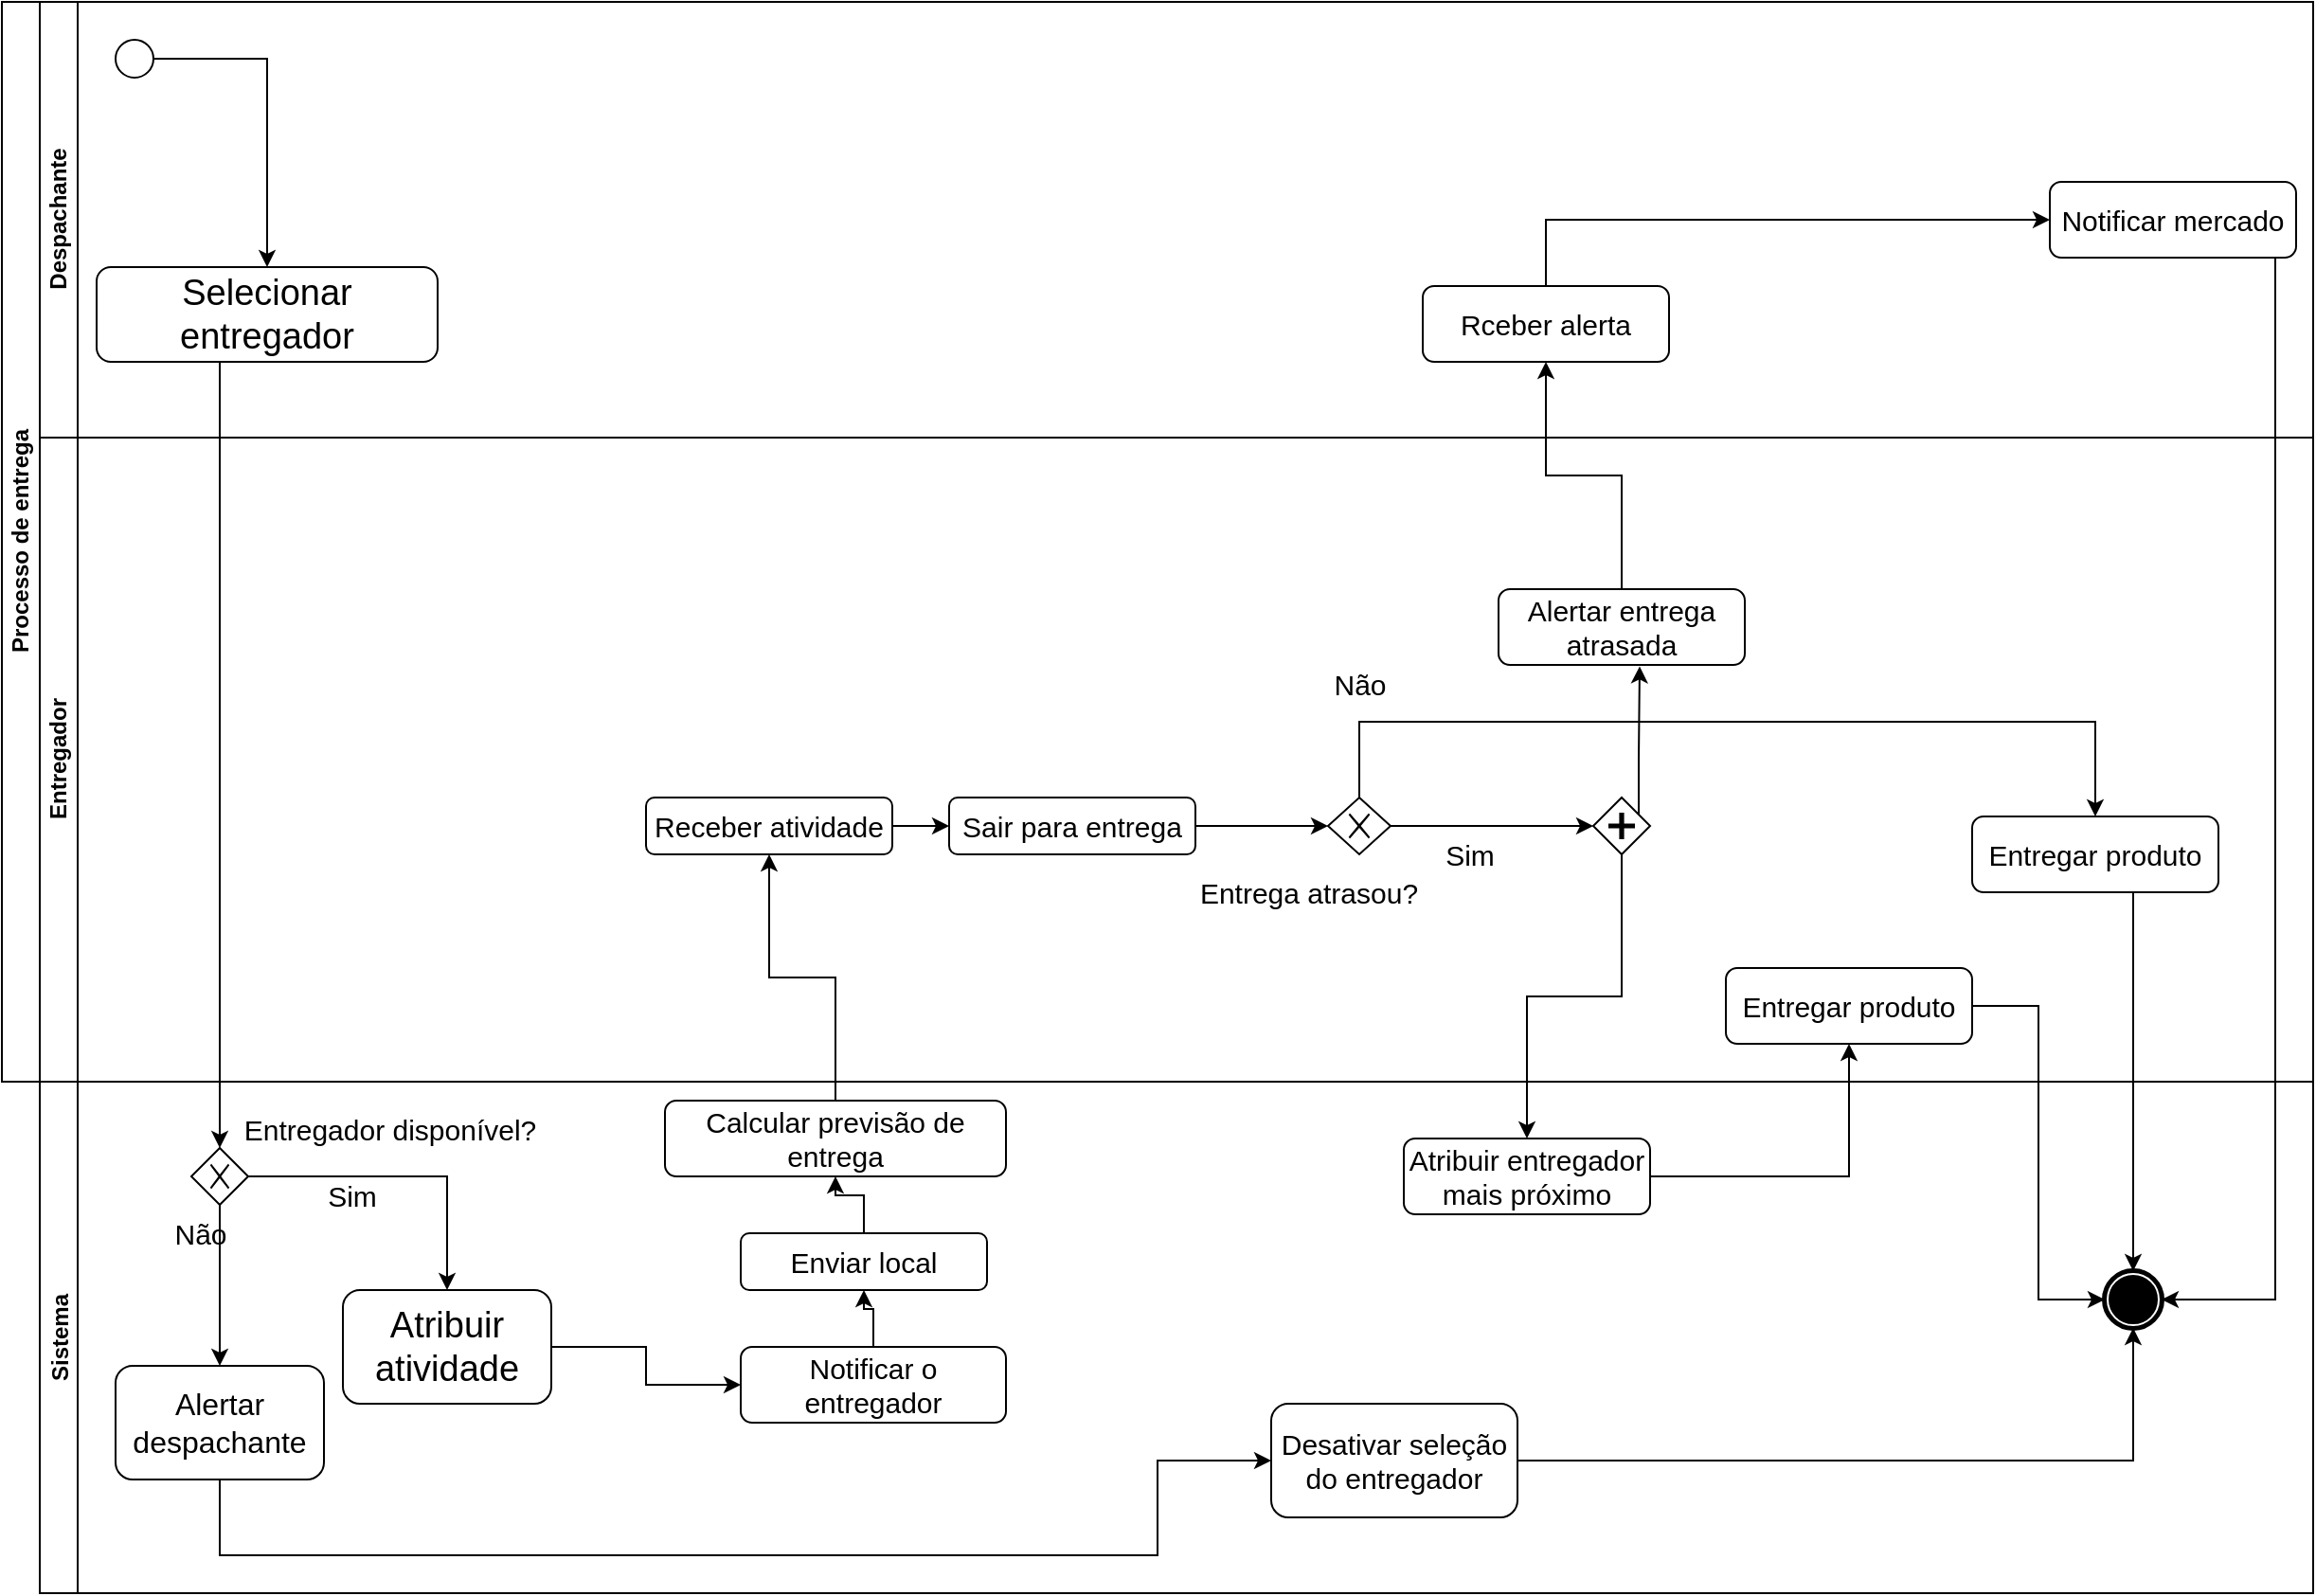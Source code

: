 <mxfile version="14.5.1" type="device"><diagram id="Om5B9leYrOPFPOK-4B6S" name="Página-1"><mxGraphModel dx="1704" dy="988" grid="1" gridSize="10" guides="1" tooltips="1" connect="1" arrows="1" fold="1" page="1" pageScale="1" pageWidth="827" pageHeight="1169" math="0" shadow="0"><root><mxCell id="0"/><mxCell id="1" parent="0"/><mxCell id="18oqkbFjKcLwBny474FX-1" value="Processo de entrega" style="swimlane;html=1;childLayout=stackLayout;resizeParent=1;resizeParentMax=0;horizontal=0;startSize=20;horizontalStack=0;" vertex="1" parent="1"><mxGeometry x="160" y="30" width="1220" height="570" as="geometry"/></mxCell><mxCell id="18oqkbFjKcLwBny474FX-2" value="Despachante" style="swimlane;html=1;startSize=20;horizontal=0;" vertex="1" parent="18oqkbFjKcLwBny474FX-1"><mxGeometry x="20" width="1200" height="230" as="geometry"/></mxCell><mxCell id="18oqkbFjKcLwBny474FX-17" style="edgeStyle=orthogonalEdgeStyle;rounded=0;orthogonalLoop=1;jettySize=auto;html=1;entryX=0.5;entryY=0;entryDx=0;entryDy=0;fontSize=9;" edge="1" parent="18oqkbFjKcLwBny474FX-2" source="18oqkbFjKcLwBny474FX-5" target="18oqkbFjKcLwBny474FX-9"><mxGeometry relative="1" as="geometry"><Array as="points"><mxPoint x="120" y="30"/></Array></mxGeometry></mxCell><mxCell id="18oqkbFjKcLwBny474FX-5" value="" style="shape=mxgraph.bpmn.shape;html=1;verticalLabelPosition=bottom;labelBackgroundColor=#ffffff;verticalAlign=top;align=center;perimeter=ellipsePerimeter;outlineConnect=0;outline=standard;symbol=general;" vertex="1" parent="18oqkbFjKcLwBny474FX-2"><mxGeometry x="40" y="20" width="20" height="20" as="geometry"/></mxCell><mxCell id="18oqkbFjKcLwBny474FX-9" value="Selecionar entregador" style="rounded=1;whiteSpace=wrap;html=1;fontSize=19;" vertex="1" parent="18oqkbFjKcLwBny474FX-2"><mxGeometry x="30" y="140" width="180" height="50" as="geometry"/></mxCell><mxCell id="18oqkbFjKcLwBny474FX-43" value="Notificar mercado" style="rounded=1;whiteSpace=wrap;html=1;fontSize=15;" vertex="1" parent="18oqkbFjKcLwBny474FX-2"><mxGeometry x="1061" y="95" width="130" height="40" as="geometry"/></mxCell><mxCell id="18oqkbFjKcLwBny474FX-91" style="edgeStyle=orthogonalEdgeStyle;rounded=0;orthogonalLoop=1;jettySize=auto;html=1;entryX=0;entryY=0.5;entryDx=0;entryDy=0;fontSize=11;" edge="1" parent="18oqkbFjKcLwBny474FX-2" source="18oqkbFjKcLwBny474FX-62" target="18oqkbFjKcLwBny474FX-43"><mxGeometry relative="1" as="geometry"><Array as="points"><mxPoint x="795" y="115"/></Array></mxGeometry></mxCell><mxCell id="18oqkbFjKcLwBny474FX-62" value="Rceber alerta" style="rounded=1;whiteSpace=wrap;html=1;fontSize=15;" vertex="1" parent="18oqkbFjKcLwBny474FX-2"><mxGeometry x="730" y="150" width="130" height="40" as="geometry"/></mxCell><mxCell id="18oqkbFjKcLwBny474FX-68" style="edgeStyle=orthogonalEdgeStyle;rounded=0;orthogonalLoop=1;jettySize=auto;html=1;entryX=0.5;entryY=1;entryDx=0;entryDy=0;fontSize=12;" edge="1" parent="18oqkbFjKcLwBny474FX-1" source="18oqkbFjKcLwBny474FX-42" target="18oqkbFjKcLwBny474FX-62"><mxGeometry relative="1" as="geometry"/></mxCell><mxCell id="18oqkbFjKcLwBny474FX-3" value="Entregador" style="swimlane;html=1;startSize=20;horizontal=0;" vertex="1" parent="18oqkbFjKcLwBny474FX-1"><mxGeometry x="20" y="230" width="1200" height="340" as="geometry"/></mxCell><mxCell id="18oqkbFjKcLwBny474FX-75" style="edgeStyle=orthogonalEdgeStyle;rounded=0;orthogonalLoop=1;jettySize=auto;html=1;entryX=0;entryY=0.5;entryDx=0;entryDy=0;fontSize=11;" edge="1" parent="18oqkbFjKcLwBny474FX-3" source="18oqkbFjKcLwBny474FX-33" target="18oqkbFjKcLwBny474FX-74"><mxGeometry relative="1" as="geometry"/></mxCell><mxCell id="18oqkbFjKcLwBny474FX-33" value="Sair para entrega" style="rounded=1;whiteSpace=wrap;html=1;fontSize=15;" vertex="1" parent="18oqkbFjKcLwBny474FX-3"><mxGeometry x="480" y="190" width="130" height="30" as="geometry"/></mxCell><mxCell id="18oqkbFjKcLwBny474FX-77" style="edgeStyle=orthogonalEdgeStyle;rounded=0;orthogonalLoop=1;jettySize=auto;html=1;entryX=0.573;entryY=1.018;entryDx=0;entryDy=0;entryPerimeter=0;fontSize=11;" edge="1" parent="18oqkbFjKcLwBny474FX-3" source="18oqkbFjKcLwBny474FX-36" target="18oqkbFjKcLwBny474FX-42"><mxGeometry relative="1" as="geometry"><Array as="points"><mxPoint x="844" y="170"/><mxPoint x="844" y="170"/></Array></mxGeometry></mxCell><mxCell id="18oqkbFjKcLwBny474FX-36" value="" style="shape=mxgraph.bpmn.shape;html=1;verticalLabelPosition=bottom;labelBackgroundColor=#ffffff;verticalAlign=top;align=center;perimeter=rhombusPerimeter;background=gateway;outlineConnect=0;outline=none;symbol=parallelGw;fontSize=9;" vertex="1" parent="18oqkbFjKcLwBny474FX-3"><mxGeometry x="820" y="190" width="30" height="30" as="geometry"/></mxCell><mxCell id="18oqkbFjKcLwBny474FX-37" value="Sim" style="text;html=1;strokeColor=none;fillColor=none;align=center;verticalAlign=middle;whiteSpace=wrap;rounded=0;fontSize=15;" vertex="1" parent="18oqkbFjKcLwBny474FX-3"><mxGeometry x="700" y="210" width="110" height="20" as="geometry"/></mxCell><mxCell id="18oqkbFjKcLwBny474FX-61" style="edgeStyle=orthogonalEdgeStyle;rounded=0;orthogonalLoop=1;jettySize=auto;html=1;entryX=0;entryY=0.5;entryDx=0;entryDy=0;fontSize=12;" edge="1" parent="18oqkbFjKcLwBny474FX-3" source="18oqkbFjKcLwBny474FX-58" target="18oqkbFjKcLwBny474FX-33"><mxGeometry relative="1" as="geometry"/></mxCell><mxCell id="18oqkbFjKcLwBny474FX-58" value="Receber atividade" style="rounded=1;whiteSpace=wrap;html=1;fontSize=15;" vertex="1" parent="18oqkbFjKcLwBny474FX-3"><mxGeometry x="320" y="190" width="130" height="30" as="geometry"/></mxCell><mxCell id="18oqkbFjKcLwBny474FX-42" value="Alertar entrega atrasada" style="rounded=1;whiteSpace=wrap;html=1;fontSize=15;" vertex="1" parent="18oqkbFjKcLwBny474FX-3"><mxGeometry x="770" y="80" width="130" height="40" as="geometry"/></mxCell><mxCell id="18oqkbFjKcLwBny474FX-73" value="Entregar produto" style="rounded=1;whiteSpace=wrap;html=1;fontSize=15;" vertex="1" parent="18oqkbFjKcLwBny474FX-3"><mxGeometry x="1020" y="200" width="130" height="40" as="geometry"/></mxCell><mxCell id="18oqkbFjKcLwBny474FX-76" style="edgeStyle=orthogonalEdgeStyle;rounded=0;orthogonalLoop=1;jettySize=auto;html=1;entryX=0;entryY=0.5;entryDx=0;entryDy=0;fontSize=11;" edge="1" parent="18oqkbFjKcLwBny474FX-3" source="18oqkbFjKcLwBny474FX-74" target="18oqkbFjKcLwBny474FX-36"><mxGeometry relative="1" as="geometry"/></mxCell><mxCell id="18oqkbFjKcLwBny474FX-80" style="edgeStyle=orthogonalEdgeStyle;rounded=0;orthogonalLoop=1;jettySize=auto;html=1;entryX=0.5;entryY=0;entryDx=0;entryDy=0;fontSize=11;" edge="1" parent="18oqkbFjKcLwBny474FX-3" source="18oqkbFjKcLwBny474FX-74" target="18oqkbFjKcLwBny474FX-73"><mxGeometry relative="1" as="geometry"><Array as="points"><mxPoint x="696" y="150"/><mxPoint x="1085" y="150"/></Array></mxGeometry></mxCell><mxCell id="18oqkbFjKcLwBny474FX-74" value="" style="shape=mxgraph.bpmn.shape;html=1;verticalLabelPosition=bottom;labelBackgroundColor=#ffffff;verticalAlign=top;align=center;perimeter=rhombusPerimeter;background=gateway;outlineConnect=0;outline=none;symbol=exclusiveGw;fontSize=11;" vertex="1" parent="18oqkbFjKcLwBny474FX-3"><mxGeometry x="680" y="190" width="33" height="30" as="geometry"/></mxCell><mxCell id="18oqkbFjKcLwBny474FX-78" value="Entrega atrasou?" style="text;html=1;strokeColor=none;fillColor=none;align=center;verticalAlign=middle;whiteSpace=wrap;rounded=0;fontSize=15;" vertex="1" parent="18oqkbFjKcLwBny474FX-3"><mxGeometry x="610" y="230" width="120" height="20" as="geometry"/></mxCell><mxCell id="18oqkbFjKcLwBny474FX-81" value="Não" style="text;html=1;strokeColor=none;fillColor=none;align=center;verticalAlign=middle;whiteSpace=wrap;rounded=0;fontSize=15;" vertex="1" parent="18oqkbFjKcLwBny474FX-3"><mxGeometry x="666.5" y="120" width="60" height="20" as="geometry"/></mxCell><mxCell id="18oqkbFjKcLwBny474FX-85" value="Entregar produto" style="rounded=1;whiteSpace=wrap;html=1;fontSize=15;" vertex="1" parent="18oqkbFjKcLwBny474FX-3"><mxGeometry x="890" y="280" width="130" height="40" as="geometry"/></mxCell><mxCell id="18oqkbFjKcLwBny474FX-51" value="Sistema" style="swimlane;startSize=20;horizontal=0;fontSize=12;" vertex="1" parent="1"><mxGeometry x="180" y="600" width="1200" height="270" as="geometry"/></mxCell><mxCell id="18oqkbFjKcLwBny474FX-16" value="Atribuir atividade" style="rounded=1;whiteSpace=wrap;html=1;fontSize=19;" vertex="1" parent="18oqkbFjKcLwBny474FX-51"><mxGeometry x="160" y="110" width="110" height="60" as="geometry"/></mxCell><mxCell id="18oqkbFjKcLwBny474FX-54" style="edgeStyle=orthogonalEdgeStyle;rounded=0;orthogonalLoop=1;jettySize=auto;html=1;fontSize=12;" edge="1" parent="18oqkbFjKcLwBny474FX-51" source="18oqkbFjKcLwBny474FX-18" target="18oqkbFjKcLwBny474FX-24"><mxGeometry relative="1" as="geometry"/></mxCell><mxCell id="18oqkbFjKcLwBny474FX-55" style="edgeStyle=orthogonalEdgeStyle;rounded=0;orthogonalLoop=1;jettySize=auto;html=1;fontSize=12;" edge="1" parent="18oqkbFjKcLwBny474FX-51" source="18oqkbFjKcLwBny474FX-18" target="18oqkbFjKcLwBny474FX-16"><mxGeometry relative="1" as="geometry"/></mxCell><mxCell id="18oqkbFjKcLwBny474FX-18" value="" style="shape=mxgraph.bpmn.shape;html=1;verticalLabelPosition=bottom;labelBackgroundColor=#ffffff;verticalAlign=top;align=center;perimeter=rhombusPerimeter;background=gateway;outlineConnect=0;outline=none;symbol=exclusiveGw;fontSize=9;" vertex="1" parent="18oqkbFjKcLwBny474FX-51"><mxGeometry x="80" y="35" width="30" height="30" as="geometry"/></mxCell><mxCell id="18oqkbFjKcLwBny474FX-15" value="Entregador disponível?" style="text;html=1;strokeColor=none;fillColor=none;align=center;verticalAlign=middle;whiteSpace=wrap;rounded=0;fontSize=15;" vertex="1" parent="18oqkbFjKcLwBny474FX-51"><mxGeometry x="70" y="15" width="230" height="20" as="geometry"/></mxCell><mxCell id="18oqkbFjKcLwBny474FX-21" value="Sim" style="text;html=1;strokeColor=none;fillColor=none;align=center;verticalAlign=middle;whiteSpace=wrap;rounded=0;fontSize=15;" vertex="1" parent="18oqkbFjKcLwBny474FX-51"><mxGeometry x="150" y="50" width="30" height="20" as="geometry"/></mxCell><mxCell id="18oqkbFjKcLwBny474FX-26" value="Não" style="text;html=1;strokeColor=none;fillColor=none;align=center;verticalAlign=middle;whiteSpace=wrap;rounded=0;fontSize=15;" vertex="1" parent="18oqkbFjKcLwBny474FX-51"><mxGeometry x="70" y="70" width="30" height="20" as="geometry"/></mxCell><mxCell id="18oqkbFjKcLwBny474FX-93" style="edgeStyle=orthogonalEdgeStyle;rounded=0;orthogonalLoop=1;jettySize=auto;html=1;entryX=0;entryY=0.5;entryDx=0;entryDy=0;fontSize=15;" edge="1" parent="18oqkbFjKcLwBny474FX-51" source="18oqkbFjKcLwBny474FX-24" target="18oqkbFjKcLwBny474FX-71"><mxGeometry relative="1" as="geometry"><Array as="points"><mxPoint x="95" y="250"/><mxPoint x="590" y="250"/></Array></mxGeometry></mxCell><mxCell id="18oqkbFjKcLwBny474FX-24" value="Alertar despachante" style="rounded=1;whiteSpace=wrap;html=1;fontSize=16;" vertex="1" parent="18oqkbFjKcLwBny474FX-51"><mxGeometry x="40" y="150" width="110" height="60" as="geometry"/></mxCell><mxCell id="18oqkbFjKcLwBny474FX-27" value="Notificar o entregador" style="rounded=1;whiteSpace=wrap;html=1;fontSize=15;" vertex="1" parent="18oqkbFjKcLwBny474FX-51"><mxGeometry x="370" y="140" width="140" height="40" as="geometry"/></mxCell><mxCell id="18oqkbFjKcLwBny474FX-28" style="edgeStyle=orthogonalEdgeStyle;rounded=0;orthogonalLoop=1;jettySize=auto;html=1;fontSize=9;" edge="1" parent="18oqkbFjKcLwBny474FX-51" source="18oqkbFjKcLwBny474FX-16" target="18oqkbFjKcLwBny474FX-27"><mxGeometry relative="1" as="geometry"/></mxCell><mxCell id="18oqkbFjKcLwBny474FX-59" style="edgeStyle=orthogonalEdgeStyle;rounded=0;orthogonalLoop=1;jettySize=auto;html=1;entryX=0.5;entryY=1;entryDx=0;entryDy=0;fontSize=12;" edge="1" parent="18oqkbFjKcLwBny474FX-51" source="18oqkbFjKcLwBny474FX-29" target="18oqkbFjKcLwBny474FX-31"><mxGeometry relative="1" as="geometry"/></mxCell><mxCell id="18oqkbFjKcLwBny474FX-29" value="Enviar local" style="rounded=1;whiteSpace=wrap;html=1;fontSize=15;" vertex="1" parent="18oqkbFjKcLwBny474FX-51"><mxGeometry x="370" y="80" width="130" height="30" as="geometry"/></mxCell><mxCell id="18oqkbFjKcLwBny474FX-57" style="edgeStyle=orthogonalEdgeStyle;rounded=0;orthogonalLoop=1;jettySize=auto;html=1;entryX=0.5;entryY=1;entryDx=0;entryDy=0;fontSize=12;" edge="1" parent="18oqkbFjKcLwBny474FX-51" source="18oqkbFjKcLwBny474FX-27" target="18oqkbFjKcLwBny474FX-29"><mxGeometry relative="1" as="geometry"/></mxCell><mxCell id="18oqkbFjKcLwBny474FX-31" value="Calcular previsão de entrega" style="rounded=1;whiteSpace=wrap;html=1;fontSize=15;" vertex="1" parent="18oqkbFjKcLwBny474FX-51"><mxGeometry x="330" y="10" width="180" height="40" as="geometry"/></mxCell><mxCell id="18oqkbFjKcLwBny474FX-64" value="Atribuir entregador mais próximo" style="rounded=1;whiteSpace=wrap;html=1;fontSize=15;" vertex="1" parent="18oqkbFjKcLwBny474FX-51"><mxGeometry x="720" y="30" width="130" height="40" as="geometry"/></mxCell><mxCell id="18oqkbFjKcLwBny474FX-90" style="edgeStyle=orthogonalEdgeStyle;rounded=0;orthogonalLoop=1;jettySize=auto;html=1;entryX=0.5;entryY=1;entryDx=0;entryDy=0;fontSize=11;" edge="1" parent="18oqkbFjKcLwBny474FX-51" source="18oqkbFjKcLwBny474FX-71" target="18oqkbFjKcLwBny474FX-79"><mxGeometry relative="1" as="geometry"/></mxCell><mxCell id="18oqkbFjKcLwBny474FX-71" value="Desativar seleção do entregador" style="rounded=1;whiteSpace=wrap;html=1;fontSize=15;" vertex="1" parent="18oqkbFjKcLwBny474FX-51"><mxGeometry x="650" y="170" width="130" height="60" as="geometry"/></mxCell><mxCell id="18oqkbFjKcLwBny474FX-79" value="" style="shape=mxgraph.bpmn.shape;html=1;verticalLabelPosition=bottom;labelBackgroundColor=#ffffff;verticalAlign=top;align=center;perimeter=ellipsePerimeter;outlineConnect=0;outline=end;symbol=terminate;fontSize=11;" vertex="1" parent="18oqkbFjKcLwBny474FX-51"><mxGeometry x="1090" y="100" width="30" height="30" as="geometry"/></mxCell><mxCell id="18oqkbFjKcLwBny474FX-56" style="edgeStyle=orthogonalEdgeStyle;rounded=0;orthogonalLoop=1;jettySize=auto;html=1;entryX=0.5;entryY=0;entryDx=0;entryDy=0;fontSize=12;" edge="1" parent="1" source="18oqkbFjKcLwBny474FX-9" target="18oqkbFjKcLwBny474FX-18"><mxGeometry relative="1" as="geometry"><Array as="points"><mxPoint x="275" y="260"/><mxPoint x="275" y="260"/></Array></mxGeometry></mxCell><mxCell id="18oqkbFjKcLwBny474FX-60" style="edgeStyle=orthogonalEdgeStyle;rounded=0;orthogonalLoop=1;jettySize=auto;html=1;entryX=0.5;entryY=1;entryDx=0;entryDy=0;fontSize=12;" edge="1" parent="1" source="18oqkbFjKcLwBny474FX-31" target="18oqkbFjKcLwBny474FX-58"><mxGeometry relative="1" as="geometry"/></mxCell><mxCell id="18oqkbFjKcLwBny474FX-65" style="edgeStyle=orthogonalEdgeStyle;rounded=0;orthogonalLoop=1;jettySize=auto;html=1;entryX=0.5;entryY=0;entryDx=0;entryDy=0;fontSize=12;" edge="1" parent="1" source="18oqkbFjKcLwBny474FX-36" target="18oqkbFjKcLwBny474FX-64"><mxGeometry relative="1" as="geometry"/></mxCell><mxCell id="18oqkbFjKcLwBny474FX-87" style="edgeStyle=orthogonalEdgeStyle;rounded=0;orthogonalLoop=1;jettySize=auto;html=1;entryX=0.5;entryY=0;entryDx=0;entryDy=0;fontSize=11;" edge="1" parent="1" source="18oqkbFjKcLwBny474FX-73" target="18oqkbFjKcLwBny474FX-79"><mxGeometry relative="1" as="geometry"><Array as="points"><mxPoint x="1285" y="550"/><mxPoint x="1285" y="550"/></Array></mxGeometry></mxCell><mxCell id="18oqkbFjKcLwBny474FX-88" style="edgeStyle=orthogonalEdgeStyle;rounded=0;orthogonalLoop=1;jettySize=auto;html=1;entryX=0;entryY=0.5;entryDx=0;entryDy=0;fontSize=11;" edge="1" parent="1" source="18oqkbFjKcLwBny474FX-85" target="18oqkbFjKcLwBny474FX-79"><mxGeometry relative="1" as="geometry"/></mxCell><mxCell id="18oqkbFjKcLwBny474FX-89" style="edgeStyle=orthogonalEdgeStyle;rounded=0;orthogonalLoop=1;jettySize=auto;html=1;fontSize=11;" edge="1" parent="1" source="18oqkbFjKcLwBny474FX-64" target="18oqkbFjKcLwBny474FX-85"><mxGeometry relative="1" as="geometry"/></mxCell><mxCell id="18oqkbFjKcLwBny474FX-92" style="edgeStyle=orthogonalEdgeStyle;rounded=0;orthogonalLoop=1;jettySize=auto;html=1;entryX=1;entryY=0.5;entryDx=0;entryDy=0;fontSize=11;" edge="1" parent="1" source="18oqkbFjKcLwBny474FX-43" target="18oqkbFjKcLwBny474FX-79"><mxGeometry relative="1" as="geometry"><Array as="points"><mxPoint x="1360" y="715"/></Array></mxGeometry></mxCell></root></mxGraphModel></diagram></mxfile>